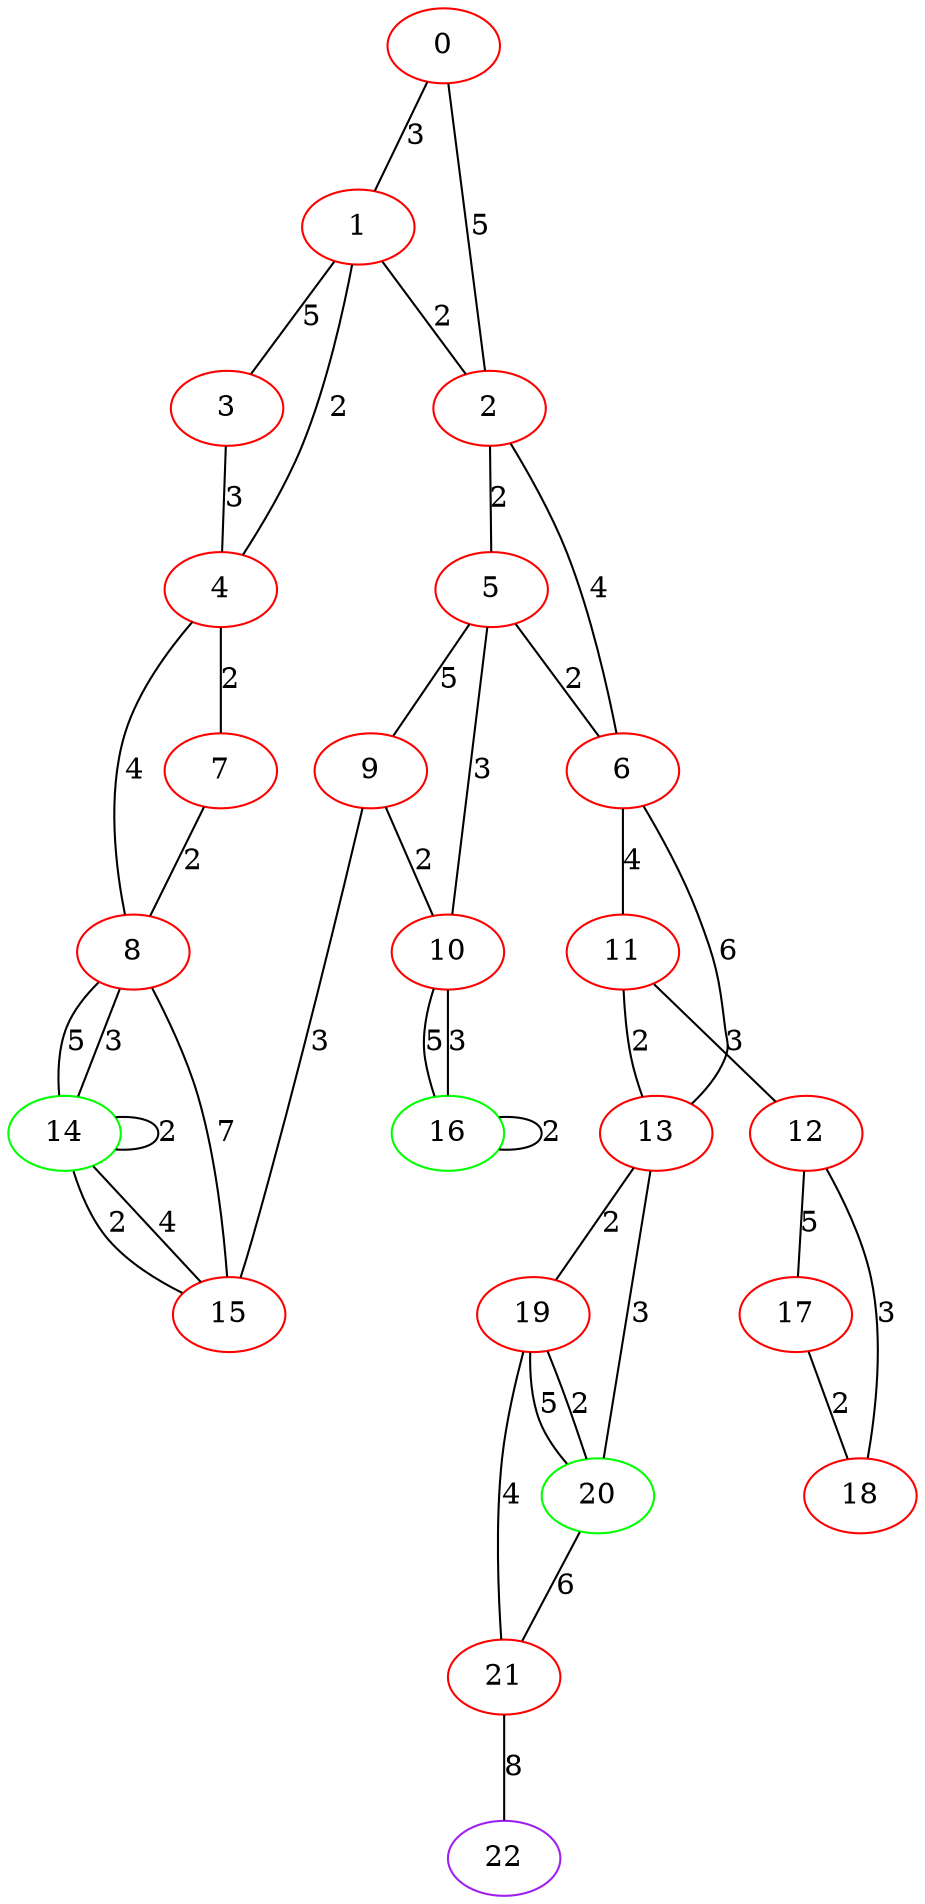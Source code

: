 graph "" {
0 [color=red, weight=1];
1 [color=red, weight=1];
2 [color=red, weight=1];
3 [color=red, weight=1];
4 [color=red, weight=1];
5 [color=red, weight=1];
6 [color=red, weight=1];
7 [color=red, weight=1];
8 [color=red, weight=1];
9 [color=red, weight=1];
10 [color=red, weight=1];
11 [color=red, weight=1];
12 [color=red, weight=1];
13 [color=red, weight=1];
14 [color=green, weight=2];
15 [color=red, weight=1];
16 [color=green, weight=2];
17 [color=red, weight=1];
18 [color=red, weight=1];
19 [color=red, weight=1];
20 [color=green, weight=2];
21 [color=red, weight=1];
22 [color=purple, weight=4];
0 -- 1  [key=0, label=3];
0 -- 2  [key=0, label=5];
1 -- 2  [key=0, label=2];
1 -- 3  [key=0, label=5];
1 -- 4  [key=0, label=2];
2 -- 5  [key=0, label=2];
2 -- 6  [key=0, label=4];
3 -- 4  [key=0, label=3];
4 -- 8  [key=0, label=4];
4 -- 7  [key=0, label=2];
5 -- 9  [key=0, label=5];
5 -- 10  [key=0, label=3];
5 -- 6  [key=0, label=2];
6 -- 11  [key=0, label=4];
6 -- 13  [key=0, label=6];
7 -- 8  [key=0, label=2];
8 -- 14  [key=0, label=3];
8 -- 14  [key=1, label=5];
8 -- 15  [key=0, label=7];
9 -- 10  [key=0, label=2];
9 -- 15  [key=0, label=3];
10 -- 16  [key=0, label=3];
10 -- 16  [key=1, label=5];
11 -- 12  [key=0, label=3];
11 -- 13  [key=0, label=2];
12 -- 17  [key=0, label=5];
12 -- 18  [key=0, label=3];
13 -- 19  [key=0, label=2];
13 -- 20  [key=0, label=3];
14 -- 14  [key=0, label=2];
14 -- 15  [key=0, label=4];
14 -- 15  [key=1, label=2];
16 -- 16  [key=0, label=2];
17 -- 18  [key=0, label=2];
19 -- 20  [key=0, label=2];
19 -- 20  [key=1, label=5];
19 -- 21  [key=0, label=4];
20 -- 21  [key=0, label=6];
21 -- 22  [key=0, label=8];
}
